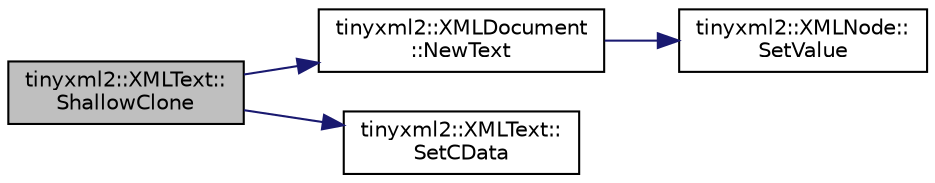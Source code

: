 digraph "tinyxml2::XMLText::ShallowClone"
{
  edge [fontname="Helvetica",fontsize="10",labelfontname="Helvetica",labelfontsize="10"];
  node [fontname="Helvetica",fontsize="10",shape=record];
  rankdir="LR";
  Node3 [label="tinyxml2::XMLText::\lShallowClone",height=0.2,width=0.4,color="black", fillcolor="grey75", style="filled", fontcolor="black"];
  Node3 -> Node4 [color="midnightblue",fontsize="10",style="solid"];
  Node4 [label="tinyxml2::XMLDocument\l::NewText",height=0.2,width=0.4,color="black", fillcolor="white", style="filled",URL="$classtinyxml2_1_1_x_m_l_document.html#acece5de77a0819f2341b08c1e1ed9987"];
  Node4 -> Node5 [color="midnightblue",fontsize="10",style="solid"];
  Node5 [label="tinyxml2::XMLNode::\lSetValue",height=0.2,width=0.4,color="black", fillcolor="white", style="filled",URL="$classtinyxml2_1_1_x_m_l_node.html#a09dd68cf9eae137579f6e50f36487513"];
  Node3 -> Node6 [color="midnightblue",fontsize="10",style="solid"];
  Node6 [label="tinyxml2::XMLText::\lSetCData",height=0.2,width=0.4,color="black", fillcolor="white", style="filled",URL="$classtinyxml2_1_1_x_m_l_text.html#ad080357d76ab7cc59d7651249949329d",tooltip="Declare whether this should be CDATA or standard text. "];
}
